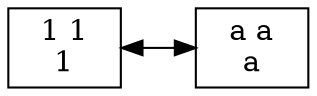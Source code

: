 digraph G {
  node [shape=box];
  rankdir=LR;
  1 [label="1 1
1"];
  a [label="a a
a"];
  1 -> a [dir=both];
}
